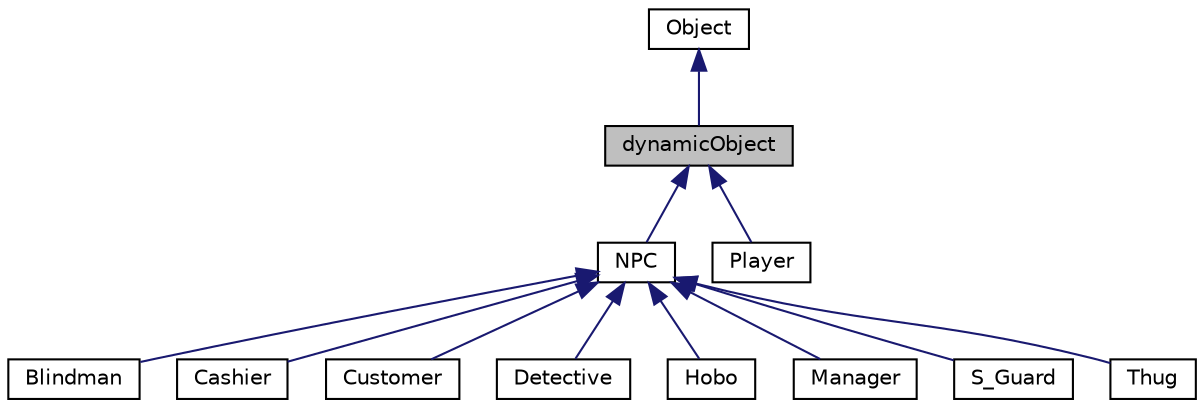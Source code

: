 digraph "dynamicObject"
{
  bgcolor="transparent";
  edge [fontname="Helvetica",fontsize="10",labelfontname="Helvetica",labelfontsize="10"];
  node [fontname="Helvetica",fontsize="10",shape=record];
  Node1 [label="dynamicObject",height=0.2,width=0.4,color="black", fillcolor="grey75", style="filled", fontcolor="black"];
  Node2 -> Node1 [dir="back",color="midnightblue",fontsize="10",style="solid",fontname="Helvetica"];
  Node2 [label="Object",height=0.2,width=0.4,color="black",URL="$classObject.html",tooltip="This is the object class that takes in a lot of member variables depending on what is needed like if ..."];
  Node1 -> Node3 [dir="back",color="midnightblue",fontsize="10",style="solid",fontname="Helvetica"];
  Node3 [label="NPC",height=0.2,width=0.4,color="black",URL="$classNPC.html",tooltip="This the NPC class. "];
  Node3 -> Node4 [dir="back",color="midnightblue",fontsize="10",style="solid",fontname="Helvetica"];
  Node4 [label="Blindman",height=0.2,width=0.4,color="black",URL="$classBlindman.html",tooltip="This the Blindman. "];
  Node3 -> Node5 [dir="back",color="midnightblue",fontsize="10",style="solid",fontname="Helvetica"];
  Node5 [label="Cashier",height=0.2,width=0.4,color="black",URL="$classCashier.html",tooltip="This the cashier NPC. "];
  Node3 -> Node6 [dir="back",color="midnightblue",fontsize="10",style="solid",fontname="Helvetica"];
  Node6 [label="Customer",height=0.2,width=0.4,color="black",URL="$classCustomer.html",tooltip="This is the customer class for the not important npc. "];
  Node3 -> Node7 [dir="back",color="midnightblue",fontsize="10",style="solid",fontname="Helvetica"];
  Node7 [label="Detective",height=0.2,width=0.4,color="black",URL="$classDetective.html",tooltip="This is the Detective class. "];
  Node3 -> Node8 [dir="back",color="midnightblue",fontsize="10",style="solid",fontname="Helvetica"];
  Node8 [label="Hobo",height=0.2,width=0.4,color="black",URL="$classHobo.html",tooltip="This the HOBO/homeless man. "];
  Node3 -> Node9 [dir="back",color="midnightblue",fontsize="10",style="solid",fontname="Helvetica"];
  Node9 [label="Manager",height=0.2,width=0.4,color="black",URL="$classManager.html",tooltip="This is the Manager class. "];
  Node3 -> Node10 [dir="back",color="midnightblue",fontsize="10",style="solid",fontname="Helvetica"];
  Node10 [label="S_Guard",height=0.2,width=0.4,color="black",URL="$classS__Guard.html",tooltip="This is the Security class. "];
  Node3 -> Node11 [dir="back",color="midnightblue",fontsize="10",style="solid",fontname="Helvetica"];
  Node11 [label="Thug",height=0.2,width=0.4,color="black",URL="$classThug.html",tooltip="This the Thug. "];
  Node1 -> Node12 [dir="back",color="midnightblue",fontsize="10",style="solid",fontname="Helvetica"];
  Node12 [label="Player",height=0.2,width=0.4,color="black",URL="$classPlayer.html",tooltip="This is the player class. "];
}
